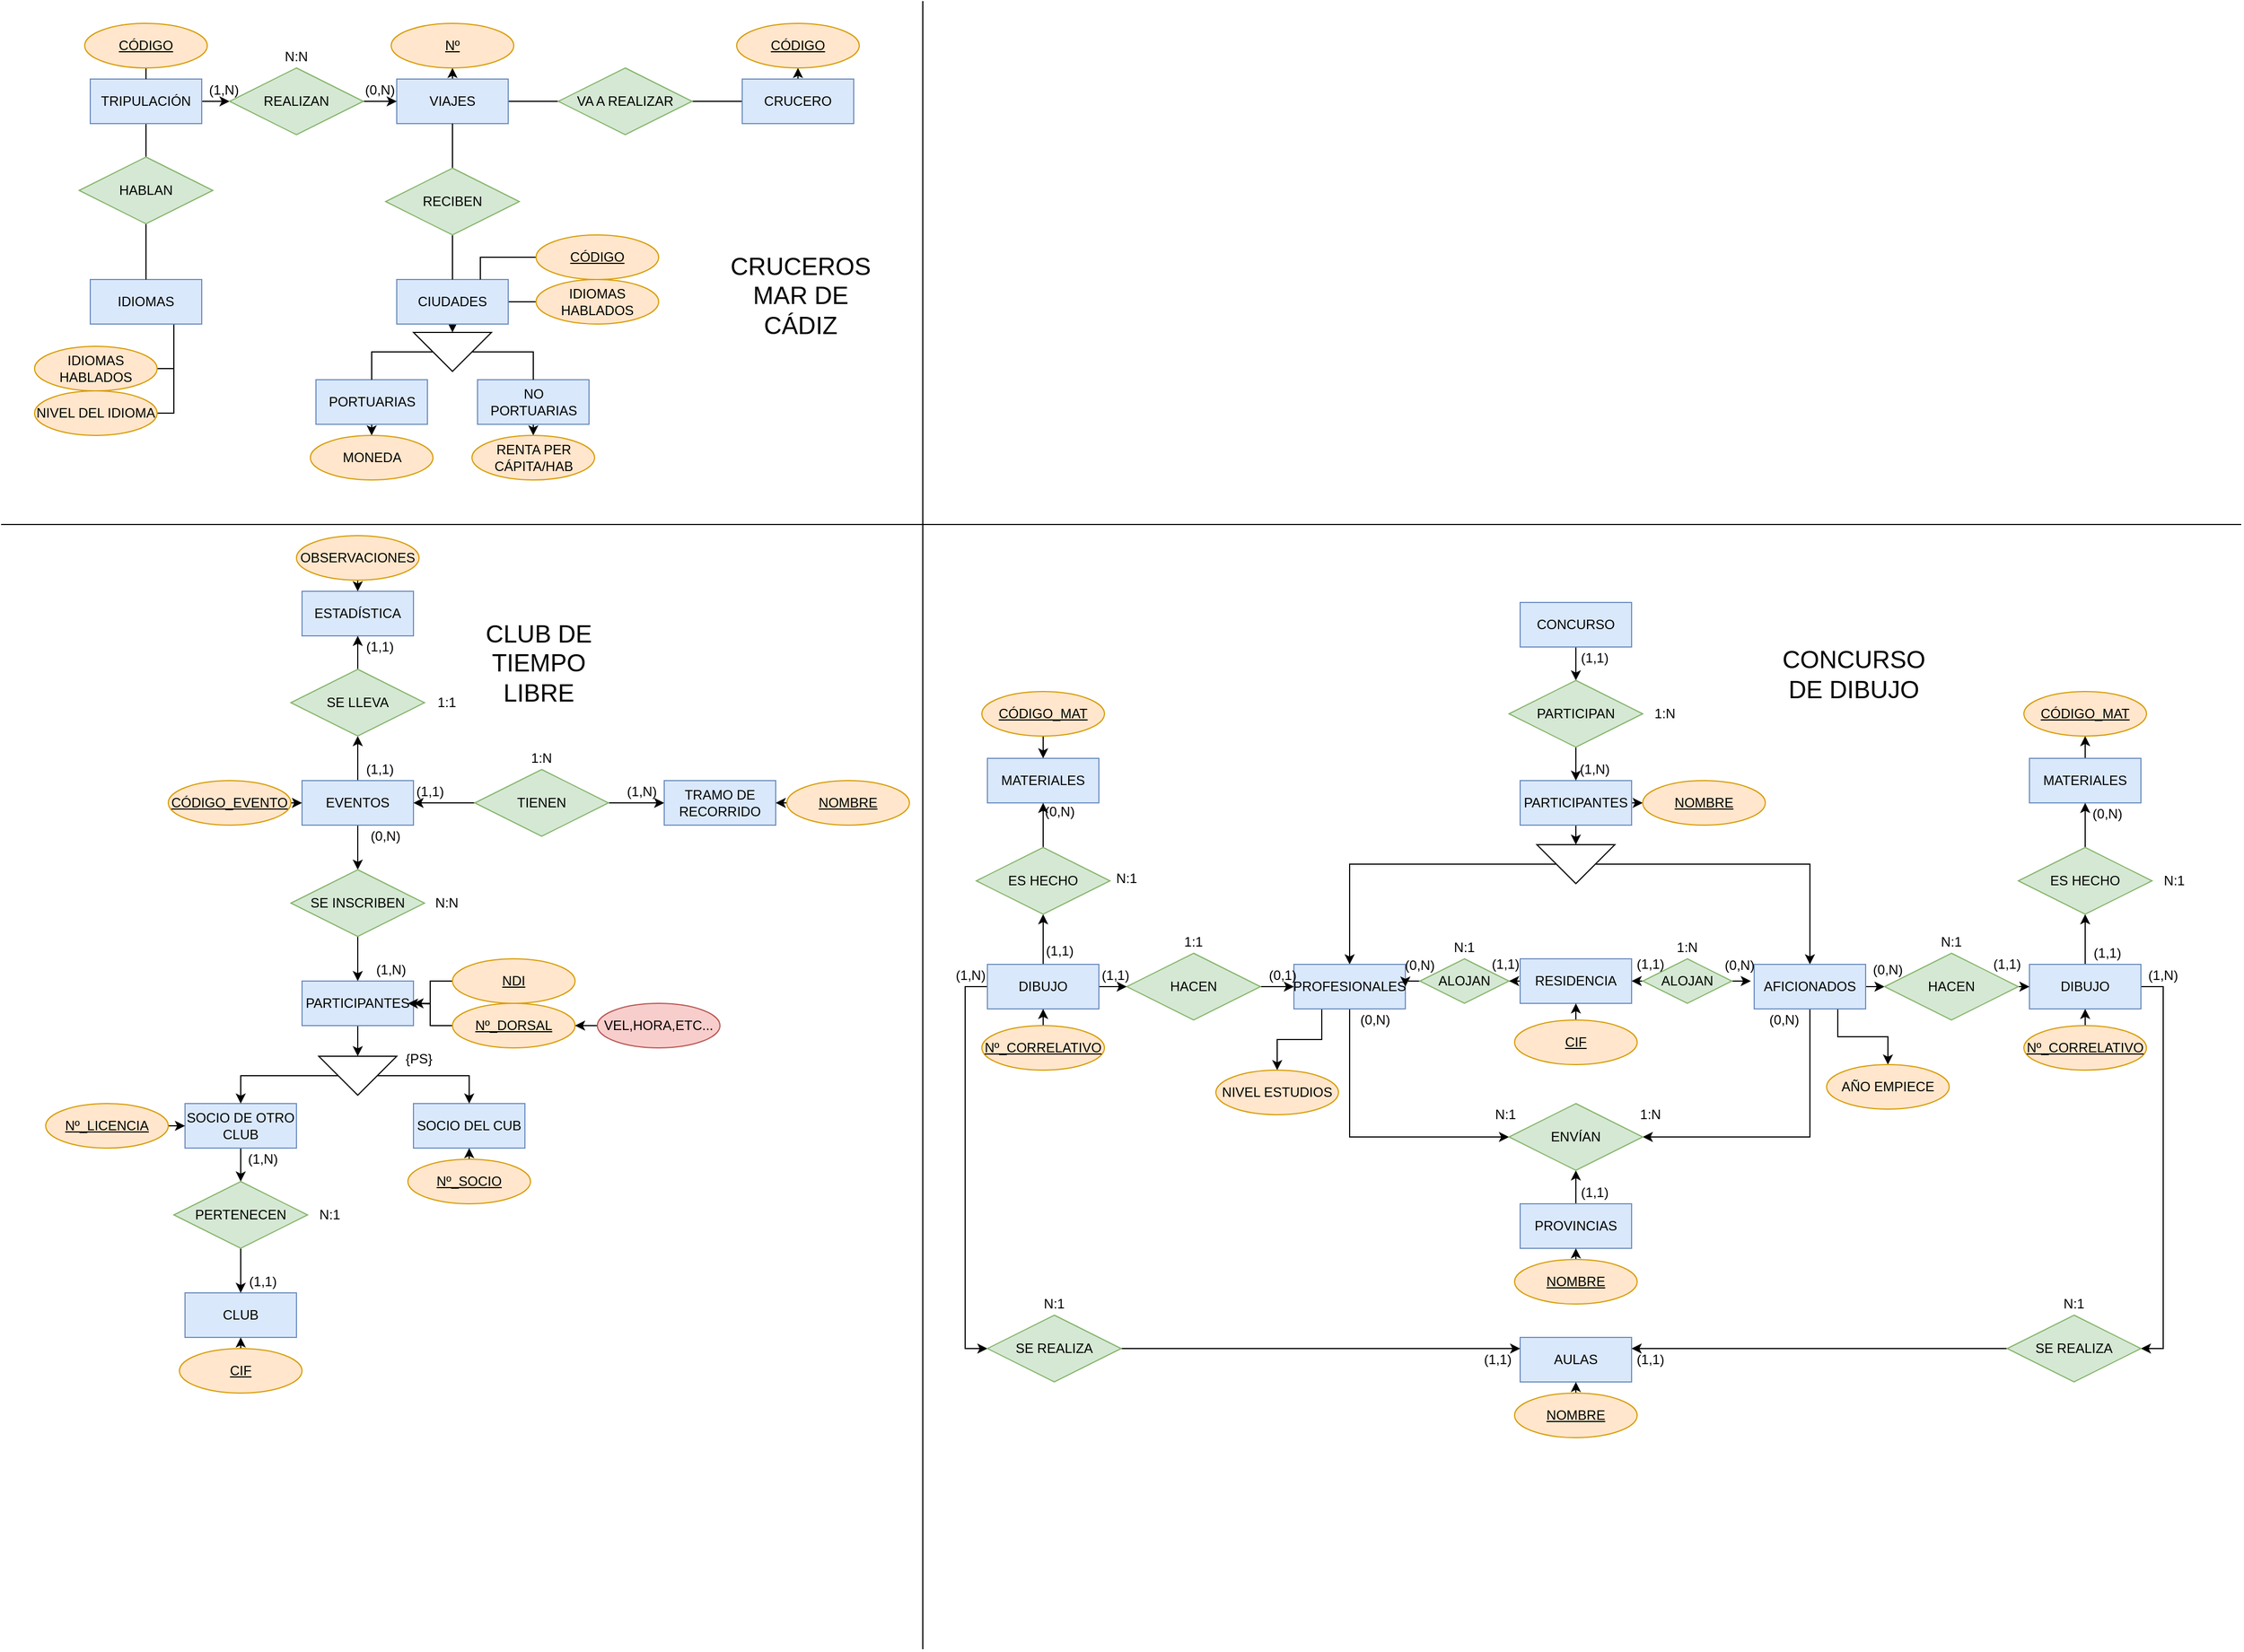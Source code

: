 <mxfile version="13.9.1" type="github">
  <diagram id="Byd3RXpcaXETvZDjdRjU" name="Page-1">
    <mxGraphModel dx="1422" dy="1866" grid="1" gridSize="10" guides="1" tooltips="1" connect="1" arrows="1" fold="1" page="1" pageScale="1" pageWidth="827" pageHeight="1169" math="0" shadow="0">
      <root>
        <mxCell id="0" />
        <mxCell id="1" parent="0" />
        <mxCell id="oIfqDLEb_LNbSnxxvMvY-17" style="edgeStyle=orthogonalEdgeStyle;rounded=0;orthogonalLoop=1;jettySize=auto;html=1;exitX=0.5;exitY=1;exitDx=0;exitDy=0;entryX=0.5;entryY=0;entryDx=0;entryDy=0;" parent="1" source="oIfqDLEb_LNbSnxxvMvY-1" target="oIfqDLEb_LNbSnxxvMvY-9" edge="1">
          <mxGeometry relative="1" as="geometry" />
        </mxCell>
        <mxCell id="oIfqDLEb_LNbSnxxvMvY-27" style="edgeStyle=orthogonalEdgeStyle;rounded=0;orthogonalLoop=1;jettySize=auto;html=1;exitX=0.5;exitY=0;exitDx=0;exitDy=0;entryX=0.5;entryY=1;entryDx=0;entryDy=0;" parent="1" source="oIfqDLEb_LNbSnxxvMvY-1" target="oIfqDLEb_LNbSnxxvMvY-26" edge="1">
          <mxGeometry relative="1" as="geometry" />
        </mxCell>
        <mxCell id="oIfqDLEb_LNbSnxxvMvY-1" value="EVENTOS" style="whiteSpace=wrap;html=1;align=center;fillColor=#dae8fc;strokeColor=#6c8ebf;" parent="1" vertex="1">
          <mxGeometry x="270" y="380" width="100" height="40" as="geometry" />
        </mxCell>
        <mxCell id="oIfqDLEb_LNbSnxxvMvY-22" style="edgeStyle=orthogonalEdgeStyle;rounded=0;orthogonalLoop=1;jettySize=auto;html=1;exitX=0;exitY=0.5;exitDx=0;exitDy=0;" parent="1" source="oIfqDLEb_LNbSnxxvMvY-2" target="oIfqDLEb_LNbSnxxvMvY-1" edge="1">
          <mxGeometry relative="1" as="geometry" />
        </mxCell>
        <mxCell id="oIfqDLEb_LNbSnxxvMvY-23" style="edgeStyle=orthogonalEdgeStyle;rounded=0;orthogonalLoop=1;jettySize=auto;html=1;exitX=1;exitY=0.5;exitDx=0;exitDy=0;" parent="1" source="oIfqDLEb_LNbSnxxvMvY-2" target="oIfqDLEb_LNbSnxxvMvY-6" edge="1">
          <mxGeometry relative="1" as="geometry" />
        </mxCell>
        <mxCell id="oIfqDLEb_LNbSnxxvMvY-2" value="TIENEN" style="shape=rhombus;perimeter=rhombusPerimeter;whiteSpace=wrap;html=1;align=center;fillColor=#d5e8d4;strokeColor=#82b366;" parent="1" vertex="1">
          <mxGeometry x="425" y="370" width="120" height="60" as="geometry" />
        </mxCell>
        <mxCell id="oIfqDLEb_LNbSnxxvMvY-3" value="(1,N)" style="text;html=1;strokeColor=none;fillColor=none;align=center;verticalAlign=middle;whiteSpace=wrap;rounded=0;" parent="1" vertex="1">
          <mxGeometry x="555" y="380" width="40" height="20" as="geometry" />
        </mxCell>
        <mxCell id="oIfqDLEb_LNbSnxxvMvY-4" value="N:N" style="text;html=1;strokeColor=none;fillColor=none;align=center;verticalAlign=middle;whiteSpace=wrap;rounded=0;" parent="1" vertex="1">
          <mxGeometry x="380" y="480" width="40" height="20" as="geometry" />
        </mxCell>
        <mxCell id="oIfqDLEb_LNbSnxxvMvY-25" style="edgeStyle=orthogonalEdgeStyle;rounded=0;orthogonalLoop=1;jettySize=auto;html=1;exitX=1;exitY=0.5;exitDx=0;exitDy=0;entryX=0;entryY=0.5;entryDx=0;entryDy=0;" parent="1" source="oIfqDLEb_LNbSnxxvMvY-5" target="oIfqDLEb_LNbSnxxvMvY-1" edge="1">
          <mxGeometry relative="1" as="geometry" />
        </mxCell>
        <mxCell id="oIfqDLEb_LNbSnxxvMvY-5" value="CÓDIGO_EVENTO" style="ellipse;whiteSpace=wrap;html=1;align=center;fillColor=#ffe6cc;strokeColor=#d79b00;fontStyle=4" parent="1" vertex="1">
          <mxGeometry x="150" y="380" width="110" height="40" as="geometry" />
        </mxCell>
        <mxCell id="oIfqDLEb_LNbSnxxvMvY-6" value="TRAMO DE&lt;br&gt;RECORRIDO" style="whiteSpace=wrap;html=1;align=center;fillColor=#dae8fc;strokeColor=#6c8ebf;" parent="1" vertex="1">
          <mxGeometry x="595" y="380" width="100" height="40" as="geometry" />
        </mxCell>
        <mxCell id="oIfqDLEb_LNbSnxxvMvY-7" value="(1,1)" style="text;html=1;strokeColor=none;fillColor=none;align=center;verticalAlign=middle;whiteSpace=wrap;rounded=0;" parent="1" vertex="1">
          <mxGeometry x="365" y="380" width="40" height="20" as="geometry" />
        </mxCell>
        <mxCell id="oIfqDLEb_LNbSnxxvMvY-19" style="edgeStyle=orthogonalEdgeStyle;rounded=0;orthogonalLoop=1;jettySize=auto;html=1;exitX=0.5;exitY=1;exitDx=0;exitDy=0;entryX=0;entryY=0.5;entryDx=0;entryDy=0;" parent="1" source="oIfqDLEb_LNbSnxxvMvY-8" target="oIfqDLEb_LNbSnxxvMvY-12" edge="1">
          <mxGeometry relative="1" as="geometry" />
        </mxCell>
        <mxCell id="oIfqDLEb_LNbSnxxvMvY-8" value="PARTICIPANTES" style="whiteSpace=wrap;html=1;align=center;fillColor=#dae8fc;strokeColor=#6c8ebf;" parent="1" vertex="1">
          <mxGeometry x="270" y="560" width="100" height="40" as="geometry" />
        </mxCell>
        <mxCell id="oIfqDLEb_LNbSnxxvMvY-18" style="edgeStyle=orthogonalEdgeStyle;rounded=0;orthogonalLoop=1;jettySize=auto;html=1;exitX=0.5;exitY=1;exitDx=0;exitDy=0;entryX=0.5;entryY=0;entryDx=0;entryDy=0;" parent="1" source="oIfqDLEb_LNbSnxxvMvY-9" target="oIfqDLEb_LNbSnxxvMvY-8" edge="1">
          <mxGeometry relative="1" as="geometry" />
        </mxCell>
        <mxCell id="oIfqDLEb_LNbSnxxvMvY-9" value="SE INSCRIBEN" style="shape=rhombus;perimeter=rhombusPerimeter;whiteSpace=wrap;html=1;align=center;fillColor=#d5e8d4;strokeColor=#82b366;" parent="1" vertex="1">
          <mxGeometry x="260" y="460" width="120" height="60" as="geometry" />
        </mxCell>
        <mxCell id="oIfqDLEb_LNbSnxxvMvY-10" value="SOCIO DEL CUB" style="whiteSpace=wrap;html=1;align=center;fillColor=#dae8fc;strokeColor=#6c8ebf;" parent="1" vertex="1">
          <mxGeometry x="370" y="670" width="100" height="40" as="geometry" />
        </mxCell>
        <mxCell id="oIfqDLEb_LNbSnxxvMvY-43" style="edgeStyle=orthogonalEdgeStyle;rounded=0;orthogonalLoop=1;jettySize=auto;html=1;exitX=0.5;exitY=1;exitDx=0;exitDy=0;entryX=0.5;entryY=0;entryDx=0;entryDy=0;" parent="1" source="oIfqDLEb_LNbSnxxvMvY-11" target="oIfqDLEb_LNbSnxxvMvY-42" edge="1">
          <mxGeometry relative="1" as="geometry" />
        </mxCell>
        <mxCell id="oIfqDLEb_LNbSnxxvMvY-11" value="SOCIO DE OTRO CLUB" style="whiteSpace=wrap;html=1;align=center;fillColor=#dae8fc;strokeColor=#6c8ebf;" parent="1" vertex="1">
          <mxGeometry x="165" y="670" width="100" height="40" as="geometry" />
        </mxCell>
        <mxCell id="oIfqDLEb_LNbSnxxvMvY-20" style="edgeStyle=orthogonalEdgeStyle;rounded=0;orthogonalLoop=1;jettySize=auto;html=1;exitX=0.5;exitY=0;exitDx=0;exitDy=0;entryX=0.5;entryY=0;entryDx=0;entryDy=0;" parent="1" source="oIfqDLEb_LNbSnxxvMvY-12" target="oIfqDLEb_LNbSnxxvMvY-10" edge="1">
          <mxGeometry relative="1" as="geometry" />
        </mxCell>
        <mxCell id="oIfqDLEb_LNbSnxxvMvY-21" style="edgeStyle=orthogonalEdgeStyle;rounded=0;orthogonalLoop=1;jettySize=auto;html=1;exitX=0.5;exitY=1;exitDx=0;exitDy=0;entryX=0.5;entryY=0;entryDx=0;entryDy=0;" parent="1" source="oIfqDLEb_LNbSnxxvMvY-12" target="oIfqDLEb_LNbSnxxvMvY-11" edge="1">
          <mxGeometry relative="1" as="geometry" />
        </mxCell>
        <mxCell id="oIfqDLEb_LNbSnxxvMvY-12" value="" style="triangle;whiteSpace=wrap;html=1;rotation=90;" parent="1" vertex="1">
          <mxGeometry x="302.5" y="610" width="35" height="70" as="geometry" />
        </mxCell>
        <mxCell id="oIfqDLEb_LNbSnxxvMvY-13" value="ESTADÍSTICA" style="whiteSpace=wrap;html=1;align=center;fillColor=#dae8fc;strokeColor=#6c8ebf;" parent="1" vertex="1">
          <mxGeometry x="270" y="210" width="100" height="40" as="geometry" />
        </mxCell>
        <mxCell id="oIfqDLEb_LNbSnxxvMvY-14" value="(0,N)" style="text;html=1;strokeColor=none;fillColor=none;align=center;verticalAlign=middle;whiteSpace=wrap;rounded=0;" parent="1" vertex="1">
          <mxGeometry x="325" y="420" width="40" height="20" as="geometry" />
        </mxCell>
        <mxCell id="oIfqDLEb_LNbSnxxvMvY-15" value="(1,N)" style="text;html=1;strokeColor=none;fillColor=none;align=center;verticalAlign=middle;whiteSpace=wrap;rounded=0;" parent="1" vertex="1">
          <mxGeometry x="330" y="540" width="40" height="20" as="geometry" />
        </mxCell>
        <mxCell id="oIfqDLEb_LNbSnxxvMvY-16" value="1:N" style="text;html=1;strokeColor=none;fillColor=none;align=center;verticalAlign=middle;whiteSpace=wrap;rounded=0;" parent="1" vertex="1">
          <mxGeometry x="465" y="350" width="40" height="20" as="geometry" />
        </mxCell>
        <mxCell id="oIfqDLEb_LNbSnxxvMvY-28" style="edgeStyle=orthogonalEdgeStyle;rounded=0;orthogonalLoop=1;jettySize=auto;html=1;exitX=0.5;exitY=0;exitDx=0;exitDy=0;entryX=0.5;entryY=1;entryDx=0;entryDy=0;" parent="1" source="oIfqDLEb_LNbSnxxvMvY-26" target="oIfqDLEb_LNbSnxxvMvY-13" edge="1">
          <mxGeometry relative="1" as="geometry" />
        </mxCell>
        <mxCell id="oIfqDLEb_LNbSnxxvMvY-26" value="SE LLEVA" style="shape=rhombus;perimeter=rhombusPerimeter;whiteSpace=wrap;html=1;align=center;fillColor=#d5e8d4;strokeColor=#82b366;" parent="1" vertex="1">
          <mxGeometry x="260" y="280" width="120" height="60" as="geometry" />
        </mxCell>
        <mxCell id="oIfqDLEb_LNbSnxxvMvY-48" style="edgeStyle=orthogonalEdgeStyle;rounded=0;orthogonalLoop=1;jettySize=auto;html=1;exitX=0.5;exitY=1;exitDx=0;exitDy=0;entryX=0.5;entryY=0;entryDx=0;entryDy=0;" parent="1" source="oIfqDLEb_LNbSnxxvMvY-29" target="oIfqDLEb_LNbSnxxvMvY-13" edge="1">
          <mxGeometry relative="1" as="geometry" />
        </mxCell>
        <mxCell id="oIfqDLEb_LNbSnxxvMvY-29" value="OBSERVACIONES" style="ellipse;whiteSpace=wrap;html=1;align=center;fillColor=#ffe6cc;strokeColor=#d79b00;fontStyle=0" parent="1" vertex="1">
          <mxGeometry x="265" y="160" width="110" height="40" as="geometry" />
        </mxCell>
        <mxCell id="oIfqDLEb_LNbSnxxvMvY-34" style="edgeStyle=orthogonalEdgeStyle;rounded=0;orthogonalLoop=1;jettySize=auto;html=1;exitX=0;exitY=0.5;exitDx=0;exitDy=0;entryX=1;entryY=0.5;entryDx=0;entryDy=0;" parent="1" source="oIfqDLEb_LNbSnxxvMvY-30" target="oIfqDLEb_LNbSnxxvMvY-6" edge="1">
          <mxGeometry relative="1" as="geometry" />
        </mxCell>
        <mxCell id="oIfqDLEb_LNbSnxxvMvY-30" value="NOMBRE" style="ellipse;whiteSpace=wrap;html=1;align=center;fillColor=#ffe6cc;strokeColor=#d79b00;fontStyle=4" parent="1" vertex="1">
          <mxGeometry x="705" y="380" width="110" height="40" as="geometry" />
        </mxCell>
        <mxCell id="oIfqDLEb_LNbSnxxvMvY-36" style="edgeStyle=orthogonalEdgeStyle;rounded=0;orthogonalLoop=1;jettySize=auto;html=1;exitX=0;exitY=0.5;exitDx=0;exitDy=0;entryX=1;entryY=0.5;entryDx=0;entryDy=0;" parent="1" source="oIfqDLEb_LNbSnxxvMvY-31" target="oIfqDLEb_LNbSnxxvMvY-8" edge="1">
          <mxGeometry relative="1" as="geometry" />
        </mxCell>
        <mxCell id="oIfqDLEb_LNbSnxxvMvY-31" value="NDI" style="ellipse;whiteSpace=wrap;html=1;align=center;fillColor=#ffe6cc;strokeColor=#d79b00;fontStyle=4" parent="1" vertex="1">
          <mxGeometry x="405" y="540" width="110" height="40" as="geometry" />
        </mxCell>
        <mxCell id="oIfqDLEb_LNbSnxxvMvY-40" style="edgeStyle=orthogonalEdgeStyle;rounded=0;orthogonalLoop=1;jettySize=auto;html=1;exitX=1;exitY=0.5;exitDx=0;exitDy=0;entryX=0;entryY=0.5;entryDx=0;entryDy=0;" parent="1" source="oIfqDLEb_LNbSnxxvMvY-32" target="oIfqDLEb_LNbSnxxvMvY-11" edge="1">
          <mxGeometry relative="1" as="geometry" />
        </mxCell>
        <mxCell id="oIfqDLEb_LNbSnxxvMvY-32" value="Nº_LICENCIA" style="ellipse;whiteSpace=wrap;html=1;align=center;fillColor=#ffe6cc;strokeColor=#d79b00;fontStyle=4" parent="1" vertex="1">
          <mxGeometry x="40" y="670" width="110" height="40" as="geometry" />
        </mxCell>
        <mxCell id="oIfqDLEb_LNbSnxxvMvY-49" style="edgeStyle=orthogonalEdgeStyle;rounded=0;orthogonalLoop=1;jettySize=auto;html=1;exitX=0.5;exitY=0;exitDx=0;exitDy=0;entryX=0.5;entryY=1;entryDx=0;entryDy=0;" parent="1" source="oIfqDLEb_LNbSnxxvMvY-33" target="oIfqDLEb_LNbSnxxvMvY-10" edge="1">
          <mxGeometry relative="1" as="geometry" />
        </mxCell>
        <mxCell id="oIfqDLEb_LNbSnxxvMvY-33" value="Nº_SOCIO" style="ellipse;whiteSpace=wrap;html=1;align=center;fillColor=#ffe6cc;strokeColor=#d79b00;fontStyle=4" parent="1" vertex="1">
          <mxGeometry x="365" y="720" width="110" height="40" as="geometry" />
        </mxCell>
        <mxCell id="oIfqDLEb_LNbSnxxvMvY-37" style="edgeStyle=orthogonalEdgeStyle;rounded=0;orthogonalLoop=1;jettySize=auto;html=1;exitX=0;exitY=0.5;exitDx=0;exitDy=0;" parent="1" source="oIfqDLEb_LNbSnxxvMvY-35" edge="1">
          <mxGeometry relative="1" as="geometry">
            <mxPoint x="365" y="580" as="targetPoint" />
          </mxGeometry>
        </mxCell>
        <mxCell id="oIfqDLEb_LNbSnxxvMvY-35" value="Nº_DORSAL" style="ellipse;whiteSpace=wrap;html=1;align=center;fillColor=#ffe6cc;strokeColor=#d79b00;fontStyle=4" parent="1" vertex="1">
          <mxGeometry x="405" y="580" width="110" height="40" as="geometry" />
        </mxCell>
        <mxCell id="oIfqDLEb_LNbSnxxvMvY-39" style="edgeStyle=orthogonalEdgeStyle;rounded=0;orthogonalLoop=1;jettySize=auto;html=1;exitX=0;exitY=0.5;exitDx=0;exitDy=0;entryX=1;entryY=0.5;entryDx=0;entryDy=0;" parent="1" source="oIfqDLEb_LNbSnxxvMvY-38" target="oIfqDLEb_LNbSnxxvMvY-35" edge="1">
          <mxGeometry relative="1" as="geometry" />
        </mxCell>
        <mxCell id="oIfqDLEb_LNbSnxxvMvY-38" value="VEL,HORA,ETC..." style="ellipse;whiteSpace=wrap;html=1;align=center;fillColor=#f8cecc;strokeColor=#b85450;fontStyle=0" parent="1" vertex="1">
          <mxGeometry x="535" y="580" width="110" height="40" as="geometry" />
        </mxCell>
        <mxCell id="oIfqDLEb_LNbSnxxvMvY-41" value="CLUB" style="whiteSpace=wrap;html=1;align=center;fillColor=#dae8fc;strokeColor=#6c8ebf;" parent="1" vertex="1">
          <mxGeometry x="165" y="840" width="100" height="40" as="geometry" />
        </mxCell>
        <mxCell id="oIfqDLEb_LNbSnxxvMvY-44" style="edgeStyle=orthogonalEdgeStyle;rounded=0;orthogonalLoop=1;jettySize=auto;html=1;exitX=0.5;exitY=1;exitDx=0;exitDy=0;entryX=0.5;entryY=0;entryDx=0;entryDy=0;" parent="1" source="oIfqDLEb_LNbSnxxvMvY-42" target="oIfqDLEb_LNbSnxxvMvY-41" edge="1">
          <mxGeometry relative="1" as="geometry" />
        </mxCell>
        <mxCell id="oIfqDLEb_LNbSnxxvMvY-42" value="PERTENECEN" style="shape=rhombus;perimeter=rhombusPerimeter;whiteSpace=wrap;html=1;align=center;fillColor=#d5e8d4;strokeColor=#82b366;" parent="1" vertex="1">
          <mxGeometry x="155" y="740" width="120" height="60" as="geometry" />
        </mxCell>
        <mxCell id="oIfqDLEb_LNbSnxxvMvY-45" value="(1,N)" style="text;html=1;strokeColor=none;fillColor=none;align=center;verticalAlign=middle;whiteSpace=wrap;rounded=0;" parent="1" vertex="1">
          <mxGeometry x="215" y="710" width="40" height="20" as="geometry" />
        </mxCell>
        <mxCell id="oIfqDLEb_LNbSnxxvMvY-46" value="(1,1)" style="text;html=1;strokeColor=none;fillColor=none;align=center;verticalAlign=middle;whiteSpace=wrap;rounded=0;" parent="1" vertex="1">
          <mxGeometry x="215" y="820" width="40" height="20" as="geometry" />
        </mxCell>
        <mxCell id="oIfqDLEb_LNbSnxxvMvY-47" value="N:1" style="text;html=1;strokeColor=none;fillColor=none;align=center;verticalAlign=middle;whiteSpace=wrap;rounded=0;" parent="1" vertex="1">
          <mxGeometry x="275" y="760" width="40" height="20" as="geometry" />
        </mxCell>
        <mxCell id="oIfqDLEb_LNbSnxxvMvY-51" style="edgeStyle=orthogonalEdgeStyle;rounded=0;orthogonalLoop=1;jettySize=auto;html=1;exitX=0.5;exitY=0;exitDx=0;exitDy=0;entryX=0.5;entryY=1;entryDx=0;entryDy=0;" parent="1" source="oIfqDLEb_LNbSnxxvMvY-50" target="oIfqDLEb_LNbSnxxvMvY-41" edge="1">
          <mxGeometry relative="1" as="geometry" />
        </mxCell>
        <mxCell id="oIfqDLEb_LNbSnxxvMvY-50" value="CIF" style="ellipse;whiteSpace=wrap;html=1;align=center;fillColor=#ffe6cc;strokeColor=#d79b00;fontStyle=4" parent="1" vertex="1">
          <mxGeometry x="160" y="890" width="110" height="40" as="geometry" />
        </mxCell>
        <mxCell id="oIfqDLEb_LNbSnxxvMvY-52" value="CLUB DE TIEMPO LIBRE" style="text;html=1;strokeColor=none;fillColor=none;align=center;verticalAlign=middle;whiteSpace=wrap;rounded=0;fontSize=22;" parent="1" vertex="1">
          <mxGeometry x="410" y="230" width="145" height="90" as="geometry" />
        </mxCell>
        <mxCell id="oIfqDLEb_LNbSnxxvMvY-56" style="edgeStyle=orthogonalEdgeStyle;rounded=0;orthogonalLoop=1;jettySize=auto;html=1;exitX=0.5;exitY=1;exitDx=0;exitDy=0;entryX=0;entryY=0.5;entryDx=0;entryDy=0;fontSize=22;" parent="1" source="oIfqDLEb_LNbSnxxvMvY-53" target="oIfqDLEb_LNbSnxxvMvY-55" edge="1">
          <mxGeometry relative="1" as="geometry" />
        </mxCell>
        <mxCell id="oIfqDLEb_LNbSnxxvMvY-160" style="edgeStyle=orthogonalEdgeStyle;rounded=0;orthogonalLoop=1;jettySize=auto;html=1;exitX=1;exitY=0.5;exitDx=0;exitDy=0;entryX=0;entryY=0.5;entryDx=0;entryDy=0;fontSize=22;" parent="1" source="oIfqDLEb_LNbSnxxvMvY-53" target="oIfqDLEb_LNbSnxxvMvY-159" edge="1">
          <mxGeometry relative="1" as="geometry" />
        </mxCell>
        <mxCell id="oIfqDLEb_LNbSnxxvMvY-53" value="PARTICIPANTES" style="whiteSpace=wrap;html=1;align=center;fillColor=#dae8fc;strokeColor=#6c8ebf;" parent="1" vertex="1">
          <mxGeometry x="1363" y="380" width="100" height="40" as="geometry" />
        </mxCell>
        <mxCell id="oIfqDLEb_LNbSnxxvMvY-62" style="edgeStyle=orthogonalEdgeStyle;rounded=0;orthogonalLoop=1;jettySize=auto;html=1;exitX=0.5;exitY=0;exitDx=0;exitDy=0;entryX=0.5;entryY=1;entryDx=0;entryDy=0;fontSize=22;" parent="1" source="oIfqDLEb_LNbSnxxvMvY-54" target="oIfqDLEb_LNbSnxxvMvY-59" edge="1">
          <mxGeometry relative="1" as="geometry" />
        </mxCell>
        <mxCell id="oIfqDLEb_LNbSnxxvMvY-54" value="PROVINCIAS" style="whiteSpace=wrap;html=1;align=center;fillColor=#dae8fc;strokeColor=#6c8ebf;" parent="1" vertex="1">
          <mxGeometry x="1363" y="760" width="100" height="40" as="geometry" />
        </mxCell>
        <mxCell id="oIfqDLEb_LNbSnxxvMvY-64" style="edgeStyle=orthogonalEdgeStyle;rounded=0;orthogonalLoop=1;jettySize=auto;html=1;exitX=0.5;exitY=0;exitDx=0;exitDy=0;entryX=0.5;entryY=0;entryDx=0;entryDy=0;fontSize=22;" parent="1" source="oIfqDLEb_LNbSnxxvMvY-55" target="oIfqDLEb_LNbSnxxvMvY-58" edge="1">
          <mxGeometry relative="1" as="geometry">
            <Array as="points">
              <mxPoint x="1623" y="455" />
            </Array>
          </mxGeometry>
        </mxCell>
        <mxCell id="oIfqDLEb_LNbSnxxvMvY-65" style="edgeStyle=orthogonalEdgeStyle;rounded=0;orthogonalLoop=1;jettySize=auto;html=1;exitX=0.5;exitY=1;exitDx=0;exitDy=0;entryX=0.5;entryY=0;entryDx=0;entryDy=0;fontSize=22;" parent="1" source="oIfqDLEb_LNbSnxxvMvY-55" target="oIfqDLEb_LNbSnxxvMvY-57" edge="1">
          <mxGeometry relative="1" as="geometry">
            <mxPoint x="1220" y="480.0" as="targetPoint" />
            <Array as="points">
              <mxPoint x="1210" y="455" />
            </Array>
          </mxGeometry>
        </mxCell>
        <mxCell id="oIfqDLEb_LNbSnxxvMvY-55" value="" style="triangle;whiteSpace=wrap;html=1;rotation=90;" parent="1" vertex="1">
          <mxGeometry x="1395.5" y="420" width="35" height="70" as="geometry" />
        </mxCell>
        <mxCell id="oIfqDLEb_LNbSnxxvMvY-60" style="edgeStyle=orthogonalEdgeStyle;rounded=0;orthogonalLoop=1;jettySize=auto;html=1;exitX=0.5;exitY=1;exitDx=0;exitDy=0;entryX=0;entryY=0.5;entryDx=0;entryDy=0;fontSize=22;" parent="1" source="oIfqDLEb_LNbSnxxvMvY-57" target="oIfqDLEb_LNbSnxxvMvY-59" edge="1">
          <mxGeometry relative="1" as="geometry">
            <mxPoint x="1220" y="520.0" as="sourcePoint" />
            <Array as="points">
              <mxPoint x="1210" y="700" />
            </Array>
          </mxGeometry>
        </mxCell>
        <mxCell id="oIfqDLEb_LNbSnxxvMvY-61" style="edgeStyle=orthogonalEdgeStyle;rounded=0;orthogonalLoop=1;jettySize=auto;html=1;exitX=0.5;exitY=1;exitDx=0;exitDy=0;entryX=1;entryY=0.5;entryDx=0;entryDy=0;fontSize=22;" parent="1" source="oIfqDLEb_LNbSnxxvMvY-58" target="oIfqDLEb_LNbSnxxvMvY-59" edge="1">
          <mxGeometry relative="1" as="geometry" />
        </mxCell>
        <mxCell id="oIfqDLEb_LNbSnxxvMvY-85" style="edgeStyle=orthogonalEdgeStyle;rounded=0;orthogonalLoop=1;jettySize=auto;html=1;exitX=1;exitY=0.5;exitDx=0;exitDy=0;entryX=0;entryY=0.5;entryDx=0;entryDy=0;fontSize=22;" parent="1" source="oIfqDLEb_LNbSnxxvMvY-58" target="oIfqDLEb_LNbSnxxvMvY-78" edge="1">
          <mxGeometry relative="1" as="geometry" />
        </mxCell>
        <mxCell id="oIfqDLEb_LNbSnxxvMvY-166" style="edgeStyle=orthogonalEdgeStyle;rounded=0;orthogonalLoop=1;jettySize=auto;html=1;exitX=0.75;exitY=1;exitDx=0;exitDy=0;entryX=0.5;entryY=0;entryDx=0;entryDy=0;fontSize=22;" parent="1" source="oIfqDLEb_LNbSnxxvMvY-58" target="oIfqDLEb_LNbSnxxvMvY-164" edge="1">
          <mxGeometry relative="1" as="geometry" />
        </mxCell>
        <mxCell id="oIfqDLEb_LNbSnxxvMvY-58" value="AFICIONADOS" style="whiteSpace=wrap;html=1;align=center;fillColor=#dae8fc;strokeColor=#6c8ebf;" parent="1" vertex="1">
          <mxGeometry x="1573" y="545" width="100" height="40" as="geometry" />
        </mxCell>
        <mxCell id="oIfqDLEb_LNbSnxxvMvY-59" value="ENVÍAN" style="shape=rhombus;perimeter=rhombusPerimeter;whiteSpace=wrap;html=1;align=center;fillColor=#d5e8d4;strokeColor=#82b366;" parent="1" vertex="1">
          <mxGeometry x="1353" y="670" width="120" height="60" as="geometry" />
        </mxCell>
        <mxCell id="oIfqDLEb_LNbSnxxvMvY-66" value="" style="endArrow=none;html=1;fontSize=22;" parent="1" edge="1">
          <mxGeometry width="50" height="50" relative="1" as="geometry">
            <mxPoint x="827" y="1160" as="sourcePoint" />
            <mxPoint x="827" y="-320" as="targetPoint" />
          </mxGeometry>
        </mxCell>
        <mxCell id="oIfqDLEb_LNbSnxxvMvY-102" style="edgeStyle=orthogonalEdgeStyle;rounded=0;orthogonalLoop=1;jettySize=auto;html=1;exitX=0.5;exitY=0;exitDx=0;exitDy=0;entryX=0.5;entryY=1;entryDx=0;entryDy=0;fontSize=22;" parent="1" source="oIfqDLEb_LNbSnxxvMvY-67" target="oIfqDLEb_LNbSnxxvMvY-99" edge="1">
          <mxGeometry relative="1" as="geometry" />
        </mxCell>
        <mxCell id="oIfqDLEb_LNbSnxxvMvY-114" style="edgeStyle=orthogonalEdgeStyle;rounded=0;orthogonalLoop=1;jettySize=auto;html=1;exitX=1;exitY=0.5;exitDx=0;exitDy=0;entryX=1;entryY=0.5;entryDx=0;entryDy=0;fontSize=22;" parent="1" source="oIfqDLEb_LNbSnxxvMvY-67" target="oIfqDLEb_LNbSnxxvMvY-113" edge="1">
          <mxGeometry relative="1" as="geometry" />
        </mxCell>
        <mxCell id="oIfqDLEb_LNbSnxxvMvY-67" value="DIBUJO" style="whiteSpace=wrap;html=1;align=center;fillColor=#dae8fc;strokeColor=#6c8ebf;" parent="1" vertex="1">
          <mxGeometry x="1820" y="545" width="100" height="40" as="geometry" />
        </mxCell>
        <mxCell id="oIfqDLEb_LNbSnxxvMvY-165" style="edgeStyle=orthogonalEdgeStyle;rounded=0;orthogonalLoop=1;jettySize=auto;html=1;exitX=0.25;exitY=1;exitDx=0;exitDy=0;entryX=0.5;entryY=0;entryDx=0;entryDy=0;fontSize=22;" parent="1" source="oIfqDLEb_LNbSnxxvMvY-57" target="oIfqDLEb_LNbSnxxvMvY-163" edge="1">
          <mxGeometry relative="1" as="geometry" />
        </mxCell>
        <mxCell id="oIfqDLEb_LNbSnxxvMvY-57" value="PROFESIONALES" style="whiteSpace=wrap;html=1;align=center;fillColor=#dae8fc;strokeColor=#6c8ebf;" parent="1" vertex="1">
          <mxGeometry x="1160" y="545" width="100" height="40" as="geometry" />
        </mxCell>
        <mxCell id="oIfqDLEb_LNbSnxxvMvY-77" style="edgeStyle=orthogonalEdgeStyle;rounded=0;orthogonalLoop=1;jettySize=auto;html=1;exitX=0.5;exitY=0;exitDx=0;exitDy=0;entryX=0.5;entryY=1;entryDx=0;entryDy=0;fontSize=22;" parent="1" source="oIfqDLEb_LNbSnxxvMvY-76" target="oIfqDLEb_LNbSnxxvMvY-67" edge="1">
          <mxGeometry relative="1" as="geometry" />
        </mxCell>
        <mxCell id="oIfqDLEb_LNbSnxxvMvY-76" value="Nº_CORRELATIVO" style="ellipse;whiteSpace=wrap;html=1;align=center;fillColor=#ffe6cc;strokeColor=#d79b00;fontStyle=4" parent="1" vertex="1">
          <mxGeometry x="1815" y="600" width="110" height="40" as="geometry" />
        </mxCell>
        <mxCell id="oIfqDLEb_LNbSnxxvMvY-86" style="edgeStyle=orthogonalEdgeStyle;rounded=0;orthogonalLoop=1;jettySize=auto;html=1;exitX=1;exitY=0.5;exitDx=0;exitDy=0;entryX=0;entryY=0.5;entryDx=0;entryDy=0;fontSize=22;" parent="1" source="oIfqDLEb_LNbSnxxvMvY-78" target="oIfqDLEb_LNbSnxxvMvY-67" edge="1">
          <mxGeometry relative="1" as="geometry" />
        </mxCell>
        <mxCell id="oIfqDLEb_LNbSnxxvMvY-78" value="HACEN" style="shape=rhombus;perimeter=rhombusPerimeter;whiteSpace=wrap;html=1;align=center;fillColor=#d5e8d4;strokeColor=#82b366;" parent="1" vertex="1">
          <mxGeometry x="1690" y="535" width="120" height="60" as="geometry" />
        </mxCell>
        <mxCell id="oIfqDLEb_LNbSnxxvMvY-84" style="edgeStyle=orthogonalEdgeStyle;rounded=0;orthogonalLoop=1;jettySize=auto;html=1;exitX=1;exitY=0.5;exitDx=0;exitDy=0;entryX=0;entryY=0.5;entryDx=0;entryDy=0;fontSize=22;" parent="1" source="oIfqDLEb_LNbSnxxvMvY-79" target="oIfqDLEb_LNbSnxxvMvY-57" edge="1">
          <mxGeometry relative="1" as="geometry" />
        </mxCell>
        <mxCell id="oIfqDLEb_LNbSnxxvMvY-79" value="HACEN" style="shape=rhombus;perimeter=rhombusPerimeter;whiteSpace=wrap;html=1;align=center;fillColor=#d5e8d4;strokeColor=#82b366;" parent="1" vertex="1">
          <mxGeometry x="1010" y="535" width="120" height="60" as="geometry" />
        </mxCell>
        <mxCell id="oIfqDLEb_LNbSnxxvMvY-83" style="edgeStyle=orthogonalEdgeStyle;rounded=0;orthogonalLoop=1;jettySize=auto;html=1;exitX=1;exitY=0.5;exitDx=0;exitDy=0;entryX=0;entryY=0.5;entryDx=0;entryDy=0;fontSize=22;" parent="1" source="oIfqDLEb_LNbSnxxvMvY-80" target="oIfqDLEb_LNbSnxxvMvY-79" edge="1">
          <mxGeometry relative="1" as="geometry" />
        </mxCell>
        <mxCell id="oIfqDLEb_LNbSnxxvMvY-100" style="edgeStyle=orthogonalEdgeStyle;rounded=0;orthogonalLoop=1;jettySize=auto;html=1;exitX=0.5;exitY=0;exitDx=0;exitDy=0;entryX=0.5;entryY=1;entryDx=0;entryDy=0;fontSize=22;" parent="1" source="oIfqDLEb_LNbSnxxvMvY-80" target="oIfqDLEb_LNbSnxxvMvY-97" edge="1">
          <mxGeometry relative="1" as="geometry" />
        </mxCell>
        <mxCell id="oIfqDLEb_LNbSnxxvMvY-115" style="edgeStyle=orthogonalEdgeStyle;rounded=0;orthogonalLoop=1;jettySize=auto;html=1;exitX=0;exitY=0.5;exitDx=0;exitDy=0;entryX=0;entryY=0.5;entryDx=0;entryDy=0;fontSize=22;" parent="1" source="oIfqDLEb_LNbSnxxvMvY-80" target="oIfqDLEb_LNbSnxxvMvY-112" edge="1">
          <mxGeometry relative="1" as="geometry" />
        </mxCell>
        <mxCell id="oIfqDLEb_LNbSnxxvMvY-80" value="DIBUJO" style="whiteSpace=wrap;html=1;align=center;fillColor=#dae8fc;strokeColor=#6c8ebf;" parent="1" vertex="1">
          <mxGeometry x="885" y="545" width="100" height="40" as="geometry" />
        </mxCell>
        <mxCell id="oIfqDLEb_LNbSnxxvMvY-81" style="edgeStyle=orthogonalEdgeStyle;rounded=0;orthogonalLoop=1;jettySize=auto;html=1;exitX=0.5;exitY=0;exitDx=0;exitDy=0;entryX=0.5;entryY=1;entryDx=0;entryDy=0;fontSize=22;" parent="1" source="oIfqDLEb_LNbSnxxvMvY-82" target="oIfqDLEb_LNbSnxxvMvY-80" edge="1">
          <mxGeometry relative="1" as="geometry" />
        </mxCell>
        <mxCell id="oIfqDLEb_LNbSnxxvMvY-82" value="Nº_CORRELATIVO" style="ellipse;whiteSpace=wrap;html=1;align=center;fillColor=#ffe6cc;strokeColor=#d79b00;fontStyle=4" parent="1" vertex="1">
          <mxGeometry x="880" y="600" width="110" height="40" as="geometry" />
        </mxCell>
        <mxCell id="oIfqDLEb_LNbSnxxvMvY-87" value="(1,1)" style="text;html=1;strokeColor=none;fillColor=none;align=center;verticalAlign=middle;whiteSpace=wrap;rounded=0;" parent="1" vertex="1">
          <mxGeometry x="1410" y="740" width="40" height="20" as="geometry" />
        </mxCell>
        <mxCell id="oIfqDLEb_LNbSnxxvMvY-88" value="N:1" style="text;html=1;strokeColor=none;fillColor=none;align=center;verticalAlign=middle;whiteSpace=wrap;rounded=0;" parent="1" vertex="1">
          <mxGeometry x="1330" y="670" width="40" height="20" as="geometry" />
        </mxCell>
        <mxCell id="oIfqDLEb_LNbSnxxvMvY-89" value="(0,N)" style="text;html=1;strokeColor=none;fillColor=none;align=center;verticalAlign=middle;whiteSpace=wrap;rounded=0;" parent="1" vertex="1">
          <mxGeometry x="1673" y="540" width="40" height="20" as="geometry" />
        </mxCell>
        <mxCell id="oIfqDLEb_LNbSnxxvMvY-90" value="(1,1)" style="text;html=1;strokeColor=none;fillColor=none;align=center;verticalAlign=middle;whiteSpace=wrap;rounded=0;" parent="1" vertex="1">
          <mxGeometry x="1780" y="535" width="40" height="20" as="geometry" />
        </mxCell>
        <mxCell id="oIfqDLEb_LNbSnxxvMvY-91" value="N:1" style="text;html=1;strokeColor=none;fillColor=none;align=center;verticalAlign=middle;whiteSpace=wrap;rounded=0;" parent="1" vertex="1">
          <mxGeometry x="1730" y="515" width="40" height="20" as="geometry" />
        </mxCell>
        <mxCell id="oIfqDLEb_LNbSnxxvMvY-92" value="(0,1)" style="text;html=1;strokeColor=none;fillColor=none;align=center;verticalAlign=middle;whiteSpace=wrap;rounded=0;" parent="1" vertex="1">
          <mxGeometry x="1130" y="545" width="40" height="20" as="geometry" />
        </mxCell>
        <mxCell id="oIfqDLEb_LNbSnxxvMvY-93" value="(1,1)" style="text;html=1;strokeColor=none;fillColor=none;align=center;verticalAlign=middle;whiteSpace=wrap;rounded=0;" parent="1" vertex="1">
          <mxGeometry x="980" y="545" width="40" height="20" as="geometry" />
        </mxCell>
        <mxCell id="oIfqDLEb_LNbSnxxvMvY-94" value="1:1" style="text;html=1;strokeColor=none;fillColor=none;align=center;verticalAlign=middle;whiteSpace=wrap;rounded=0;" parent="1" vertex="1">
          <mxGeometry x="1050" y="515" width="40" height="20" as="geometry" />
        </mxCell>
        <mxCell id="oIfqDLEb_LNbSnxxvMvY-95" value="MATERIALES" style="whiteSpace=wrap;html=1;align=center;fillColor=#dae8fc;strokeColor=#6c8ebf;" parent="1" vertex="1">
          <mxGeometry x="885" y="360" width="100" height="40" as="geometry" />
        </mxCell>
        <mxCell id="oIfqDLEb_LNbSnxxvMvY-101" style="edgeStyle=orthogonalEdgeStyle;rounded=0;orthogonalLoop=1;jettySize=auto;html=1;exitX=0.5;exitY=0;exitDx=0;exitDy=0;entryX=0.5;entryY=1;entryDx=0;entryDy=0;fontSize=22;" parent="1" source="oIfqDLEb_LNbSnxxvMvY-97" target="oIfqDLEb_LNbSnxxvMvY-95" edge="1">
          <mxGeometry relative="1" as="geometry" />
        </mxCell>
        <mxCell id="oIfqDLEb_LNbSnxxvMvY-97" value="ES HECHO" style="shape=rhombus;perimeter=rhombusPerimeter;whiteSpace=wrap;html=1;align=center;fillColor=#d5e8d4;strokeColor=#82b366;" parent="1" vertex="1">
          <mxGeometry x="875" y="440" width="120" height="60" as="geometry" />
        </mxCell>
        <mxCell id="oIfqDLEb_LNbSnxxvMvY-158" style="edgeStyle=orthogonalEdgeStyle;rounded=0;orthogonalLoop=1;jettySize=auto;html=1;exitX=0.5;exitY=0;exitDx=0;exitDy=0;entryX=0.5;entryY=1;entryDx=0;entryDy=0;fontSize=22;" parent="1" source="oIfqDLEb_LNbSnxxvMvY-98" target="oIfqDLEb_LNbSnxxvMvY-156" edge="1">
          <mxGeometry relative="1" as="geometry" />
        </mxCell>
        <mxCell id="oIfqDLEb_LNbSnxxvMvY-98" value="MATERIALES" style="whiteSpace=wrap;html=1;align=center;fillColor=#dae8fc;strokeColor=#6c8ebf;" parent="1" vertex="1">
          <mxGeometry x="1820" y="360" width="100" height="40" as="geometry" />
        </mxCell>
        <mxCell id="oIfqDLEb_LNbSnxxvMvY-103" style="edgeStyle=orthogonalEdgeStyle;rounded=0;orthogonalLoop=1;jettySize=auto;html=1;exitX=0.5;exitY=0;exitDx=0;exitDy=0;entryX=0.5;entryY=1;entryDx=0;entryDy=0;fontSize=22;" parent="1" source="oIfqDLEb_LNbSnxxvMvY-99" target="oIfqDLEb_LNbSnxxvMvY-98" edge="1">
          <mxGeometry relative="1" as="geometry" />
        </mxCell>
        <mxCell id="oIfqDLEb_LNbSnxxvMvY-99" value="ES HECHO" style="shape=rhombus;perimeter=rhombusPerimeter;whiteSpace=wrap;html=1;align=center;fillColor=#d5e8d4;strokeColor=#82b366;" parent="1" vertex="1">
          <mxGeometry x="1810" y="440" width="120" height="60" as="geometry" />
        </mxCell>
        <mxCell id="oIfqDLEb_LNbSnxxvMvY-104" value="N:1" style="text;html=1;strokeColor=none;fillColor=none;align=center;verticalAlign=middle;whiteSpace=wrap;rounded=0;" parent="1" vertex="1">
          <mxGeometry x="1930" y="460" width="40" height="20" as="geometry" />
        </mxCell>
        <mxCell id="oIfqDLEb_LNbSnxxvMvY-106" value="(1,1)" style="text;html=1;strokeColor=none;fillColor=none;align=center;verticalAlign=middle;whiteSpace=wrap;rounded=0;" parent="1" vertex="1">
          <mxGeometry x="1870" y="525" width="40" height="20" as="geometry" />
        </mxCell>
        <mxCell id="oIfqDLEb_LNbSnxxvMvY-107" value="(0,N)" style="text;html=1;strokeColor=none;fillColor=none;align=center;verticalAlign=middle;whiteSpace=wrap;rounded=0;" parent="1" vertex="1">
          <mxGeometry x="1870" y="400" width="40" height="20" as="geometry" />
        </mxCell>
        <mxCell id="oIfqDLEb_LNbSnxxvMvY-108" value="N:1" style="text;html=1;strokeColor=none;fillColor=none;align=center;verticalAlign=middle;whiteSpace=wrap;rounded=0;" parent="1" vertex="1">
          <mxGeometry x="990" y="457.5" width="40" height="20" as="geometry" />
        </mxCell>
        <mxCell id="oIfqDLEb_LNbSnxxvMvY-109" value="(1,1)" style="text;html=1;strokeColor=none;fillColor=none;align=center;verticalAlign=middle;whiteSpace=wrap;rounded=0;" parent="1" vertex="1">
          <mxGeometry x="930" y="522.5" width="40" height="20" as="geometry" />
        </mxCell>
        <mxCell id="oIfqDLEb_LNbSnxxvMvY-110" value="(0,N)" style="text;html=1;strokeColor=none;fillColor=none;align=center;verticalAlign=middle;whiteSpace=wrap;rounded=0;" parent="1" vertex="1">
          <mxGeometry x="930" y="397.5" width="40" height="20" as="geometry" />
        </mxCell>
        <mxCell id="oIfqDLEb_LNbSnxxvMvY-111" value="AULAS" style="whiteSpace=wrap;html=1;align=center;fillColor=#dae8fc;strokeColor=#6c8ebf;" parent="1" vertex="1">
          <mxGeometry x="1363" y="880" width="100" height="40" as="geometry" />
        </mxCell>
        <mxCell id="oIfqDLEb_LNbSnxxvMvY-116" style="edgeStyle=orthogonalEdgeStyle;rounded=0;orthogonalLoop=1;jettySize=auto;html=1;exitX=1;exitY=0.5;exitDx=0;exitDy=0;entryX=0;entryY=0.25;entryDx=0;entryDy=0;fontSize=22;" parent="1" source="oIfqDLEb_LNbSnxxvMvY-112" target="oIfqDLEb_LNbSnxxvMvY-111" edge="1">
          <mxGeometry relative="1" as="geometry" />
        </mxCell>
        <mxCell id="oIfqDLEb_LNbSnxxvMvY-112" value="SE REALIZA" style="shape=rhombus;perimeter=rhombusPerimeter;whiteSpace=wrap;html=1;align=center;fillColor=#d5e8d4;strokeColor=#82b366;" parent="1" vertex="1">
          <mxGeometry x="885" y="860" width="120" height="60" as="geometry" />
        </mxCell>
        <mxCell id="oIfqDLEb_LNbSnxxvMvY-117" style="edgeStyle=orthogonalEdgeStyle;rounded=0;orthogonalLoop=1;jettySize=auto;html=1;exitX=0;exitY=0.5;exitDx=0;exitDy=0;entryX=1;entryY=0.25;entryDx=0;entryDy=0;fontSize=22;" parent="1" source="oIfqDLEb_LNbSnxxvMvY-113" target="oIfqDLEb_LNbSnxxvMvY-111" edge="1">
          <mxGeometry relative="1" as="geometry" />
        </mxCell>
        <mxCell id="oIfqDLEb_LNbSnxxvMvY-113" value="SE REALIZA" style="shape=rhombus;perimeter=rhombusPerimeter;whiteSpace=wrap;html=1;align=center;fillColor=#d5e8d4;strokeColor=#82b366;" parent="1" vertex="1">
          <mxGeometry x="1800" y="860" width="120" height="60" as="geometry" />
        </mxCell>
        <mxCell id="oIfqDLEb_LNbSnxxvMvY-118" value="(1,N)" style="text;html=1;strokeColor=none;fillColor=none;align=center;verticalAlign=middle;whiteSpace=wrap;rounded=0;" parent="1" vertex="1">
          <mxGeometry x="850" y="545" width="40" height="20" as="geometry" />
        </mxCell>
        <mxCell id="oIfqDLEb_LNbSnxxvMvY-119" value="(1,N)" style="text;html=1;strokeColor=none;fillColor=none;align=center;verticalAlign=middle;whiteSpace=wrap;rounded=0;" parent="1" vertex="1">
          <mxGeometry x="1920" y="545" width="40" height="20" as="geometry" />
        </mxCell>
        <mxCell id="oIfqDLEb_LNbSnxxvMvY-120" value="(1,1)" style="text;html=1;strokeColor=none;fillColor=none;align=center;verticalAlign=middle;whiteSpace=wrap;rounded=0;" parent="1" vertex="1">
          <mxGeometry x="1460" y="890" width="40" height="20" as="geometry" />
        </mxCell>
        <mxCell id="oIfqDLEb_LNbSnxxvMvY-121" value="(1,1)" style="text;html=1;strokeColor=none;fillColor=none;align=center;verticalAlign=middle;whiteSpace=wrap;rounded=0;" parent="1" vertex="1">
          <mxGeometry x="1323" y="890" width="40" height="20" as="geometry" />
        </mxCell>
        <mxCell id="oIfqDLEb_LNbSnxxvMvY-122" value="N:1" style="text;html=1;strokeColor=none;fillColor=none;align=center;verticalAlign=middle;whiteSpace=wrap;rounded=0;" parent="1" vertex="1">
          <mxGeometry x="1840" y="840" width="40" height="20" as="geometry" />
        </mxCell>
        <mxCell id="oIfqDLEb_LNbSnxxvMvY-123" value="N:1" style="text;html=1;strokeColor=none;fillColor=none;align=center;verticalAlign=middle;whiteSpace=wrap;rounded=0;" parent="1" vertex="1">
          <mxGeometry x="925" y="840" width="40" height="20" as="geometry" />
        </mxCell>
        <mxCell id="oIfqDLEb_LNbSnxxvMvY-130" style="edgeStyle=orthogonalEdgeStyle;rounded=0;orthogonalLoop=1;jettySize=auto;html=1;exitX=0;exitY=0.5;exitDx=0;exitDy=0;fontSize=22;" parent="1" source="oIfqDLEb_LNbSnxxvMvY-124" target="oIfqDLEb_LNbSnxxvMvY-125" edge="1">
          <mxGeometry relative="1" as="geometry" />
        </mxCell>
        <mxCell id="oIfqDLEb_LNbSnxxvMvY-124" value="RESIDENCIA" style="whiteSpace=wrap;html=1;align=center;fillColor=#dae8fc;strokeColor=#6c8ebf;" parent="1" vertex="1">
          <mxGeometry x="1363" y="540" width="100" height="40" as="geometry" />
        </mxCell>
        <mxCell id="oIfqDLEb_LNbSnxxvMvY-132" style="edgeStyle=orthogonalEdgeStyle;rounded=0;orthogonalLoop=1;jettySize=auto;html=1;exitX=0;exitY=0.5;exitDx=0;exitDy=0;entryX=1;entryY=0.5;entryDx=0;entryDy=0;fontSize=22;" parent="1" source="oIfqDLEb_LNbSnxxvMvY-125" target="oIfqDLEb_LNbSnxxvMvY-57" edge="1">
          <mxGeometry relative="1" as="geometry" />
        </mxCell>
        <mxCell id="oIfqDLEb_LNbSnxxvMvY-125" value="ALOJAN" style="shape=rhombus;perimeter=rhombusPerimeter;whiteSpace=wrap;html=1;align=center;fillColor=#d5e8d4;strokeColor=#82b366;" parent="1" vertex="1">
          <mxGeometry x="1273" y="540" width="80" height="40" as="geometry" />
        </mxCell>
        <mxCell id="oIfqDLEb_LNbSnxxvMvY-128" style="edgeStyle=orthogonalEdgeStyle;rounded=0;orthogonalLoop=1;jettySize=auto;html=1;exitX=0;exitY=0.5;exitDx=0;exitDy=0;entryX=1;entryY=0.5;entryDx=0;entryDy=0;fontSize=22;" parent="1" source="oIfqDLEb_LNbSnxxvMvY-127" target="oIfqDLEb_LNbSnxxvMvY-124" edge="1">
          <mxGeometry relative="1" as="geometry" />
        </mxCell>
        <mxCell id="oIfqDLEb_LNbSnxxvMvY-129" style="edgeStyle=orthogonalEdgeStyle;rounded=0;orthogonalLoop=1;jettySize=auto;html=1;exitX=1;exitY=0.5;exitDx=0;exitDy=0;entryX=-0.03;entryY=0.371;entryDx=0;entryDy=0;entryPerimeter=0;fontSize=22;" parent="1" source="oIfqDLEb_LNbSnxxvMvY-127" target="oIfqDLEb_LNbSnxxvMvY-58" edge="1">
          <mxGeometry relative="1" as="geometry" />
        </mxCell>
        <mxCell id="oIfqDLEb_LNbSnxxvMvY-127" value="ALOJAN" style="shape=rhombus;perimeter=rhombusPerimeter;whiteSpace=wrap;html=1;align=center;fillColor=#d5e8d4;strokeColor=#82b366;" parent="1" vertex="1">
          <mxGeometry x="1473" y="540" width="80" height="40" as="geometry" />
        </mxCell>
        <mxCell id="oIfqDLEb_LNbSnxxvMvY-133" value="(0,N)" style="text;html=1;strokeColor=none;fillColor=none;align=center;verticalAlign=middle;whiteSpace=wrap;rounded=0;" parent="1" vertex="1">
          <mxGeometry x="1253" y="536" width="40" height="20" as="geometry" />
        </mxCell>
        <mxCell id="oIfqDLEb_LNbSnxxvMvY-134" value="(1,1)" style="text;html=1;strokeColor=none;fillColor=none;align=center;verticalAlign=middle;whiteSpace=wrap;rounded=0;" parent="1" vertex="1">
          <mxGeometry x="1330" y="535" width="40" height="20" as="geometry" />
        </mxCell>
        <mxCell id="oIfqDLEb_LNbSnxxvMvY-135" value="(1,1)" style="text;html=1;strokeColor=none;fillColor=none;align=center;verticalAlign=middle;whiteSpace=wrap;rounded=0;" parent="1" vertex="1">
          <mxGeometry x="1460" y="535" width="40" height="20" as="geometry" />
        </mxCell>
        <mxCell id="oIfqDLEb_LNbSnxxvMvY-136" value="(0,N)" style="text;html=1;strokeColor=none;fillColor=none;align=center;verticalAlign=middle;whiteSpace=wrap;rounded=0;" parent="1" vertex="1">
          <mxGeometry x="1540" y="536" width="40" height="20" as="geometry" />
        </mxCell>
        <mxCell id="oIfqDLEb_LNbSnxxvMvY-137" value="N:1" style="text;html=1;strokeColor=none;fillColor=none;align=center;verticalAlign=middle;whiteSpace=wrap;rounded=0;" parent="1" vertex="1">
          <mxGeometry x="1293" y="520" width="40" height="20" as="geometry" />
        </mxCell>
        <mxCell id="oIfqDLEb_LNbSnxxvMvY-138" value="1:N" style="text;html=1;strokeColor=none;fillColor=none;align=center;verticalAlign=middle;whiteSpace=wrap;rounded=0;" parent="1" vertex="1">
          <mxGeometry x="1493" y="520" width="40" height="20" as="geometry" />
        </mxCell>
        <mxCell id="oIfqDLEb_LNbSnxxvMvY-141" value="" style="edgeStyle=orthogonalEdgeStyle;rounded=0;orthogonalLoop=1;jettySize=auto;html=1;fontSize=22;" parent="1" source="oIfqDLEb_LNbSnxxvMvY-139" target="oIfqDLEb_LNbSnxxvMvY-140" edge="1">
          <mxGeometry relative="1" as="geometry" />
        </mxCell>
        <mxCell id="oIfqDLEb_LNbSnxxvMvY-139" value="CONCURSO" style="whiteSpace=wrap;html=1;align=center;fillColor=#dae8fc;strokeColor=#6c8ebf;" parent="1" vertex="1">
          <mxGeometry x="1363" y="220" width="100" height="40" as="geometry" />
        </mxCell>
        <mxCell id="oIfqDLEb_LNbSnxxvMvY-143" style="edgeStyle=orthogonalEdgeStyle;rounded=0;orthogonalLoop=1;jettySize=auto;html=1;exitX=0.5;exitY=1;exitDx=0;exitDy=0;entryX=0.5;entryY=0;entryDx=0;entryDy=0;fontSize=22;" parent="1" source="oIfqDLEb_LNbSnxxvMvY-140" target="oIfqDLEb_LNbSnxxvMvY-53" edge="1">
          <mxGeometry relative="1" as="geometry" />
        </mxCell>
        <mxCell id="oIfqDLEb_LNbSnxxvMvY-140" value="PARTICIPAN" style="shape=rhombus;perimeter=rhombusPerimeter;whiteSpace=wrap;html=1;align=center;fillColor=#d5e8d4;strokeColor=#82b366;" parent="1" vertex="1">
          <mxGeometry x="1353" y="290" width="120" height="60" as="geometry" />
        </mxCell>
        <mxCell id="oIfqDLEb_LNbSnxxvMvY-144" value="(1,1)" style="text;html=1;strokeColor=none;fillColor=none;align=center;verticalAlign=middle;whiteSpace=wrap;rounded=0;" parent="1" vertex="1">
          <mxGeometry x="1410" y="260" width="40" height="20" as="geometry" />
        </mxCell>
        <mxCell id="oIfqDLEb_LNbSnxxvMvY-145" value="(1,N)" style="text;html=1;strokeColor=none;fillColor=none;align=center;verticalAlign=middle;whiteSpace=wrap;rounded=0;" parent="1" vertex="1">
          <mxGeometry x="1410" y="360" width="40" height="20" as="geometry" />
        </mxCell>
        <mxCell id="oIfqDLEb_LNbSnxxvMvY-146" value="1:N" style="text;html=1;strokeColor=none;fillColor=none;align=center;verticalAlign=middle;whiteSpace=wrap;rounded=0;" parent="1" vertex="1">
          <mxGeometry x="1473" y="310" width="40" height="20" as="geometry" />
        </mxCell>
        <mxCell id="oIfqDLEb_LNbSnxxvMvY-148" style="edgeStyle=orthogonalEdgeStyle;rounded=0;orthogonalLoop=1;jettySize=auto;html=1;exitX=0.5;exitY=0;exitDx=0;exitDy=0;entryX=0.5;entryY=1;entryDx=0;entryDy=0;fontSize=22;" parent="1" source="oIfqDLEb_LNbSnxxvMvY-147" target="oIfqDLEb_LNbSnxxvMvY-124" edge="1">
          <mxGeometry relative="1" as="geometry" />
        </mxCell>
        <mxCell id="oIfqDLEb_LNbSnxxvMvY-147" value="CIF" style="ellipse;whiteSpace=wrap;html=1;align=center;fillColor=#ffe6cc;strokeColor=#d79b00;fontStyle=4" parent="1" vertex="1">
          <mxGeometry x="1358" y="595" width="110" height="40" as="geometry" />
        </mxCell>
        <mxCell id="oIfqDLEb_LNbSnxxvMvY-149" value="1:N" style="text;html=1;strokeColor=none;fillColor=none;align=center;verticalAlign=middle;whiteSpace=wrap;rounded=0;" parent="1" vertex="1">
          <mxGeometry x="1460" y="670" width="40" height="20" as="geometry" />
        </mxCell>
        <mxCell id="oIfqDLEb_LNbSnxxvMvY-150" value="(0,N)" style="text;html=1;strokeColor=none;fillColor=none;align=center;verticalAlign=middle;whiteSpace=wrap;rounded=0;" parent="1" vertex="1">
          <mxGeometry x="1213" y="585" width="40" height="20" as="geometry" />
        </mxCell>
        <mxCell id="oIfqDLEb_LNbSnxxvMvY-151" value="(0,N)" style="text;html=1;strokeColor=none;fillColor=none;align=center;verticalAlign=middle;whiteSpace=wrap;rounded=0;" parent="1" vertex="1">
          <mxGeometry x="1580" y="585" width="40" height="20" as="geometry" />
        </mxCell>
        <mxCell id="oIfqDLEb_LNbSnxxvMvY-153" style="edgeStyle=orthogonalEdgeStyle;rounded=0;orthogonalLoop=1;jettySize=auto;html=1;exitX=0.5;exitY=0;exitDx=0;exitDy=0;entryX=0.5;entryY=1;entryDx=0;entryDy=0;fontSize=22;" parent="1" source="oIfqDLEb_LNbSnxxvMvY-152" target="oIfqDLEb_LNbSnxxvMvY-54" edge="1">
          <mxGeometry relative="1" as="geometry" />
        </mxCell>
        <mxCell id="oIfqDLEb_LNbSnxxvMvY-152" value="NOMBRE" style="ellipse;whiteSpace=wrap;html=1;align=center;fillColor=#ffe6cc;strokeColor=#d79b00;fontStyle=4" parent="1" vertex="1">
          <mxGeometry x="1358" y="810" width="110" height="40" as="geometry" />
        </mxCell>
        <mxCell id="oIfqDLEb_LNbSnxxvMvY-155" style="edgeStyle=orthogonalEdgeStyle;rounded=0;orthogonalLoop=1;jettySize=auto;html=1;exitX=0.5;exitY=1;exitDx=0;exitDy=0;entryX=0.5;entryY=0;entryDx=0;entryDy=0;fontSize=22;" parent="1" source="oIfqDLEb_LNbSnxxvMvY-154" target="oIfqDLEb_LNbSnxxvMvY-95" edge="1">
          <mxGeometry relative="1" as="geometry" />
        </mxCell>
        <mxCell id="oIfqDLEb_LNbSnxxvMvY-154" value="CÓDIGO_MAT" style="ellipse;whiteSpace=wrap;html=1;align=center;fillColor=#ffe6cc;strokeColor=#d79b00;fontStyle=4" parent="1" vertex="1">
          <mxGeometry x="880" y="300" width="110" height="40" as="geometry" />
        </mxCell>
        <mxCell id="oIfqDLEb_LNbSnxxvMvY-156" value="CÓDIGO_MAT" style="ellipse;whiteSpace=wrap;html=1;align=center;fillColor=#ffe6cc;strokeColor=#d79b00;fontStyle=4" parent="1" vertex="1">
          <mxGeometry x="1815" y="300" width="110" height="40" as="geometry" />
        </mxCell>
        <mxCell id="oIfqDLEb_LNbSnxxvMvY-159" value="NOMBRE" style="ellipse;whiteSpace=wrap;html=1;align=center;fillColor=#ffe6cc;strokeColor=#d79b00;fontStyle=4" parent="1" vertex="1">
          <mxGeometry x="1473" y="380" width="110" height="40" as="geometry" />
        </mxCell>
        <mxCell id="oIfqDLEb_LNbSnxxvMvY-162" style="edgeStyle=orthogonalEdgeStyle;rounded=0;orthogonalLoop=1;jettySize=auto;html=1;exitX=0.5;exitY=0;exitDx=0;exitDy=0;entryX=0.5;entryY=1;entryDx=0;entryDy=0;fontSize=22;" parent="1" source="oIfqDLEb_LNbSnxxvMvY-161" target="oIfqDLEb_LNbSnxxvMvY-111" edge="1">
          <mxGeometry relative="1" as="geometry" />
        </mxCell>
        <mxCell id="oIfqDLEb_LNbSnxxvMvY-161" value="NOMBRE" style="ellipse;whiteSpace=wrap;html=1;align=center;fillColor=#ffe6cc;strokeColor=#d79b00;fontStyle=4" parent="1" vertex="1">
          <mxGeometry x="1358" y="930" width="110" height="40" as="geometry" />
        </mxCell>
        <mxCell id="oIfqDLEb_LNbSnxxvMvY-163" value="NIVEL ESTUDIOS" style="ellipse;whiteSpace=wrap;html=1;align=center;fillColor=#ffe6cc;strokeColor=#d79b00;fontStyle=0" parent="1" vertex="1">
          <mxGeometry x="1090" y="640" width="110" height="40" as="geometry" />
        </mxCell>
        <mxCell id="oIfqDLEb_LNbSnxxvMvY-164" value="AÑO EMPIECE" style="ellipse;whiteSpace=wrap;html=1;align=center;fillColor=#ffe6cc;strokeColor=#d79b00;fontStyle=0" parent="1" vertex="1">
          <mxGeometry x="1638" y="635" width="110" height="40" as="geometry" />
        </mxCell>
        <mxCell id="oIfqDLEb_LNbSnxxvMvY-167" value="CONCURSO DE DIBUJO" style="text;html=1;strokeColor=none;fillColor=none;align=center;verticalAlign=middle;whiteSpace=wrap;rounded=0;fontSize=22;" parent="1" vertex="1">
          <mxGeometry x="1590" y="240" width="145" height="90" as="geometry" />
        </mxCell>
        <mxCell id="oIfqDLEb_LNbSnxxvMvY-168" value="" style="endArrow=none;html=1;fontSize=22;" parent="1" edge="1">
          <mxGeometry width="50" height="50" relative="1" as="geometry">
            <mxPoint y="150" as="sourcePoint" />
            <mxPoint x="2010" y="150" as="targetPoint" />
          </mxGeometry>
        </mxCell>
        <mxCell id="oIfqDLEb_LNbSnxxvMvY-178" style="edgeStyle=orthogonalEdgeStyle;rounded=0;orthogonalLoop=1;jettySize=auto;html=1;exitX=0.5;exitY=0;exitDx=0;exitDy=0;entryX=0.5;entryY=1;entryDx=0;entryDy=0;fontSize=22;" parent="1" source="oIfqDLEb_LNbSnxxvMvY-169" target="oIfqDLEb_LNbSnxxvMvY-173" edge="1">
          <mxGeometry relative="1" as="geometry" />
        </mxCell>
        <mxCell id="oIfqDLEb_LNbSnxxvMvY-179" style="edgeStyle=orthogonalEdgeStyle;rounded=0;orthogonalLoop=1;jettySize=auto;html=1;exitX=1;exitY=0.5;exitDx=0;exitDy=0;entryX=0;entryY=0.5;entryDx=0;entryDy=0;fontSize=22;endArrow=none;endFill=0;" parent="1" source="oIfqDLEb_LNbSnxxvMvY-169" target="oIfqDLEb_LNbSnxxvMvY-170" edge="1">
          <mxGeometry relative="1" as="geometry" />
        </mxCell>
        <mxCell id="oIfqDLEb_LNbSnxxvMvY-169" value="VIAJES" style="whiteSpace=wrap;html=1;align=center;fillColor=#dae8fc;strokeColor=#6c8ebf;" parent="1" vertex="1">
          <mxGeometry x="355" y="-250" width="100" height="40" as="geometry" />
        </mxCell>
        <mxCell id="oIfqDLEb_LNbSnxxvMvY-180" value="" style="edgeStyle=orthogonalEdgeStyle;rounded=0;orthogonalLoop=1;jettySize=auto;html=1;fontSize=22;endArrow=none;endFill=0;" parent="1" source="oIfqDLEb_LNbSnxxvMvY-170" target="oIfqDLEb_LNbSnxxvMvY-177" edge="1">
          <mxGeometry relative="1" as="geometry" />
        </mxCell>
        <mxCell id="oIfqDLEb_LNbSnxxvMvY-170" value="VA A REALIZAR" style="shape=rhombus;perimeter=rhombusPerimeter;whiteSpace=wrap;html=1;align=center;fillColor=#d5e8d4;strokeColor=#82b366;" parent="1" vertex="1">
          <mxGeometry x="500" y="-260" width="120" height="60" as="geometry" />
        </mxCell>
        <mxCell id="oIfqDLEb_LNbSnxxvMvY-171" value="(0,N)" style="text;html=1;strokeColor=none;fillColor=none;align=center;verticalAlign=middle;whiteSpace=wrap;rounded=0;" parent="1" vertex="1">
          <mxGeometry x="320" y="-250" width="40" height="20" as="geometry" />
        </mxCell>
        <mxCell id="oIfqDLEb_LNbSnxxvMvY-172" value="N:N" style="text;html=1;strokeColor=none;fillColor=none;align=center;verticalAlign=middle;whiteSpace=wrap;rounded=0;" parent="1" vertex="1">
          <mxGeometry x="245" y="-280" width="40" height="20" as="geometry" />
        </mxCell>
        <mxCell id="oIfqDLEb_LNbSnxxvMvY-173" value="Nº" style="ellipse;whiteSpace=wrap;html=1;align=center;fillColor=#ffe6cc;strokeColor=#d79b00;fontStyle=4" parent="1" vertex="1">
          <mxGeometry x="350" y="-300" width="110" height="40" as="geometry" />
        </mxCell>
        <mxCell id="oIfqDLEb_LNbSnxxvMvY-182" style="edgeStyle=orthogonalEdgeStyle;rounded=0;orthogonalLoop=1;jettySize=auto;html=1;exitX=0.5;exitY=0;exitDx=0;exitDy=0;entryX=0.5;entryY=1;entryDx=0;entryDy=0;fontSize=22;" parent="1" source="oIfqDLEb_LNbSnxxvMvY-177" target="oIfqDLEb_LNbSnxxvMvY-181" edge="1">
          <mxGeometry relative="1" as="geometry" />
        </mxCell>
        <mxCell id="oIfqDLEb_LNbSnxxvMvY-177" value="CRUCERO" style="whiteSpace=wrap;html=1;align=center;fillColor=#dae8fc;strokeColor=#6c8ebf;" parent="1" vertex="1">
          <mxGeometry x="665" y="-250" width="100" height="40" as="geometry" />
        </mxCell>
        <mxCell id="oIfqDLEb_LNbSnxxvMvY-181" value="CÓDIGO" style="ellipse;whiteSpace=wrap;html=1;align=center;fillColor=#ffe6cc;strokeColor=#d79b00;fontStyle=4" parent="1" vertex="1">
          <mxGeometry x="660" y="-300" width="110" height="40" as="geometry" />
        </mxCell>
        <mxCell id="oIfqDLEb_LNbSnxxvMvY-191" style="edgeStyle=orthogonalEdgeStyle;rounded=0;orthogonalLoop=1;jettySize=auto;html=1;exitX=0.5;exitY=1;exitDx=0;exitDy=0;entryX=0;entryY=0.5;entryDx=0;entryDy=0;fontSize=22;" parent="1" source="oIfqDLEb_LNbSnxxvMvY-183" target="oIfqDLEb_LNbSnxxvMvY-186" edge="1">
          <mxGeometry relative="1" as="geometry" />
        </mxCell>
        <mxCell id="oIfqDLEb_LNbSnxxvMvY-216" style="edgeStyle=orthogonalEdgeStyle;rounded=0;orthogonalLoop=1;jettySize=auto;html=1;exitX=1;exitY=0.5;exitDx=0;exitDy=0;entryX=0;entryY=0.5;entryDx=0;entryDy=0;fontSize=22;endArrow=none;endFill=0;" parent="1" source="oIfqDLEb_LNbSnxxvMvY-183" target="oIfqDLEb_LNbSnxxvMvY-209" edge="1">
          <mxGeometry relative="1" as="geometry" />
        </mxCell>
        <mxCell id="oIfqDLEb_LNbSnxxvMvY-183" value="CIUDADES" style="whiteSpace=wrap;html=1;align=center;fillColor=#dae8fc;strokeColor=#6c8ebf;" parent="1" vertex="1">
          <mxGeometry x="355" y="-70" width="100" height="40" as="geometry" />
        </mxCell>
        <mxCell id="oIfqDLEb_LNbSnxxvMvY-222" style="edgeStyle=orthogonalEdgeStyle;rounded=0;orthogonalLoop=1;jettySize=auto;html=1;exitX=0.5;exitY=1;exitDx=0;exitDy=0;entryX=0.5;entryY=0;entryDx=0;entryDy=0;fontSize=22;" parent="1" source="oIfqDLEb_LNbSnxxvMvY-184" target="oIfqDLEb_LNbSnxxvMvY-219" edge="1">
          <mxGeometry relative="1" as="geometry" />
        </mxCell>
        <mxCell id="oIfqDLEb_LNbSnxxvMvY-184" value="PORTUARIAS" style="whiteSpace=wrap;html=1;align=center;fillColor=#dae8fc;strokeColor=#6c8ebf;" parent="1" vertex="1">
          <mxGeometry x="282.5" y="20" width="100" height="40" as="geometry" />
        </mxCell>
        <mxCell id="oIfqDLEb_LNbSnxxvMvY-221" style="edgeStyle=orthogonalEdgeStyle;rounded=0;orthogonalLoop=1;jettySize=auto;html=1;exitX=0.5;exitY=1;exitDx=0;exitDy=0;entryX=0.5;entryY=0;entryDx=0;entryDy=0;fontSize=22;" parent="1" source="oIfqDLEb_LNbSnxxvMvY-185" target="oIfqDLEb_LNbSnxxvMvY-220" edge="1">
          <mxGeometry relative="1" as="geometry" />
        </mxCell>
        <mxCell id="oIfqDLEb_LNbSnxxvMvY-185" value="NO PORTUARIAS" style="whiteSpace=wrap;html=1;align=center;fillColor=#dae8fc;strokeColor=#6c8ebf;" parent="1" vertex="1">
          <mxGeometry x="427.5" y="20" width="100" height="40" as="geometry" />
        </mxCell>
        <mxCell id="oIfqDLEb_LNbSnxxvMvY-192" style="edgeStyle=orthogonalEdgeStyle;rounded=0;orthogonalLoop=1;jettySize=auto;html=1;exitX=0.5;exitY=0;exitDx=0;exitDy=0;entryX=0.5;entryY=0;entryDx=0;entryDy=0;fontSize=22;endArrow=none;endFill=0;" parent="1" source="oIfqDLEb_LNbSnxxvMvY-186" target="oIfqDLEb_LNbSnxxvMvY-185" edge="1">
          <mxGeometry relative="1" as="geometry">
            <Array as="points">
              <mxPoint x="478" y="-5" />
            </Array>
          </mxGeometry>
        </mxCell>
        <mxCell id="oIfqDLEb_LNbSnxxvMvY-193" style="edgeStyle=orthogonalEdgeStyle;rounded=0;orthogonalLoop=1;jettySize=auto;html=1;exitX=0.5;exitY=1;exitDx=0;exitDy=0;entryX=0.5;entryY=0;entryDx=0;entryDy=0;fontSize=22;endArrow=none;endFill=0;" parent="1" source="oIfqDLEb_LNbSnxxvMvY-186" target="oIfqDLEb_LNbSnxxvMvY-184" edge="1">
          <mxGeometry relative="1" as="geometry">
            <Array as="points">
              <mxPoint x="333" y="-5" />
            </Array>
          </mxGeometry>
        </mxCell>
        <mxCell id="oIfqDLEb_LNbSnxxvMvY-186" value="" style="triangle;whiteSpace=wrap;html=1;rotation=90;" parent="1" vertex="1">
          <mxGeometry x="387.5" y="-40" width="35" height="70" as="geometry" />
        </mxCell>
        <mxCell id="oIfqDLEb_LNbSnxxvMvY-189" style="edgeStyle=orthogonalEdgeStyle;rounded=0;orthogonalLoop=1;jettySize=auto;html=1;exitX=0.5;exitY=0;exitDx=0;exitDy=0;entryX=0.5;entryY=1;entryDx=0;entryDy=0;fontSize=22;endArrow=none;endFill=0;" parent="1" source="oIfqDLEb_LNbSnxxvMvY-187" target="oIfqDLEb_LNbSnxxvMvY-169" edge="1">
          <mxGeometry relative="1" as="geometry" />
        </mxCell>
        <mxCell id="oIfqDLEb_LNbSnxxvMvY-190" style="edgeStyle=orthogonalEdgeStyle;rounded=0;orthogonalLoop=1;jettySize=auto;html=1;exitX=0.5;exitY=1;exitDx=0;exitDy=0;entryX=0.5;entryY=0;entryDx=0;entryDy=0;fontSize=22;endArrow=none;endFill=0;" parent="1" source="oIfqDLEb_LNbSnxxvMvY-187" target="oIfqDLEb_LNbSnxxvMvY-183" edge="1">
          <mxGeometry relative="1" as="geometry" />
        </mxCell>
        <mxCell id="oIfqDLEb_LNbSnxxvMvY-187" value="RECIBEN" style="shape=rhombus;perimeter=rhombusPerimeter;whiteSpace=wrap;html=1;align=center;fillColor=#d5e8d4;strokeColor=#82b366;" parent="1" vertex="1">
          <mxGeometry x="345" y="-170" width="120" height="60" as="geometry" />
        </mxCell>
        <mxCell id="oIfqDLEb_LNbSnxxvMvY-198" style="edgeStyle=orthogonalEdgeStyle;rounded=0;orthogonalLoop=1;jettySize=auto;html=1;exitX=1;exitY=0.5;exitDx=0;exitDy=0;fontSize=22;" parent="1" source="oIfqDLEb_LNbSnxxvMvY-194" target="oIfqDLEb_LNbSnxxvMvY-195" edge="1">
          <mxGeometry relative="1" as="geometry" />
        </mxCell>
        <mxCell id="oIfqDLEb_LNbSnxxvMvY-205" style="edgeStyle=orthogonalEdgeStyle;rounded=0;orthogonalLoop=1;jettySize=auto;html=1;exitX=0.5;exitY=1;exitDx=0;exitDy=0;entryX=0.5;entryY=0;entryDx=0;entryDy=0;fontSize=22;endArrow=none;endFill=0;" parent="1" source="oIfqDLEb_LNbSnxxvMvY-194" target="oIfqDLEb_LNbSnxxvMvY-203" edge="1">
          <mxGeometry relative="1" as="geometry" />
        </mxCell>
        <mxCell id="oIfqDLEb_LNbSnxxvMvY-194" value="TRIPULACIÓN" style="whiteSpace=wrap;html=1;align=center;fillColor=#dae8fc;strokeColor=#6c8ebf;" parent="1" vertex="1">
          <mxGeometry x="80" y="-250" width="100" height="40" as="geometry" />
        </mxCell>
        <mxCell id="oIfqDLEb_LNbSnxxvMvY-199" style="edgeStyle=orthogonalEdgeStyle;rounded=0;orthogonalLoop=1;jettySize=auto;html=1;exitX=1;exitY=0.5;exitDx=0;exitDy=0;fontSize=22;" parent="1" source="oIfqDLEb_LNbSnxxvMvY-195" target="oIfqDLEb_LNbSnxxvMvY-169" edge="1">
          <mxGeometry relative="1" as="geometry" />
        </mxCell>
        <mxCell id="oIfqDLEb_LNbSnxxvMvY-195" value="REALIZAN" style="shape=rhombus;perimeter=rhombusPerimeter;whiteSpace=wrap;html=1;align=center;fillColor=#d5e8d4;strokeColor=#82b366;" parent="1" vertex="1">
          <mxGeometry x="205" y="-260" width="120" height="60" as="geometry" />
        </mxCell>
        <mxCell id="oIfqDLEb_LNbSnxxvMvY-197" value="(1,N)" style="text;html=1;strokeColor=none;fillColor=none;align=center;verticalAlign=middle;whiteSpace=wrap;rounded=0;" parent="1" vertex="1">
          <mxGeometry x="180" y="-250" width="40" height="20" as="geometry" />
        </mxCell>
        <mxCell id="oIfqDLEb_LNbSnxxvMvY-201" style="edgeStyle=orthogonalEdgeStyle;rounded=0;orthogonalLoop=1;jettySize=auto;html=1;exitX=0.5;exitY=1;exitDx=0;exitDy=0;entryX=0.5;entryY=0;entryDx=0;entryDy=0;fontSize=22;endArrow=none;endFill=0;" parent="1" source="oIfqDLEb_LNbSnxxvMvY-200" target="oIfqDLEb_LNbSnxxvMvY-194" edge="1">
          <mxGeometry relative="1" as="geometry" />
        </mxCell>
        <mxCell id="oIfqDLEb_LNbSnxxvMvY-200" value="CÓDIGO" style="ellipse;whiteSpace=wrap;html=1;align=center;fillColor=#ffe6cc;strokeColor=#d79b00;fontStyle=4" parent="1" vertex="1">
          <mxGeometry x="75" y="-300" width="110" height="40" as="geometry" />
        </mxCell>
        <mxCell id="oIfqDLEb_LNbSnxxvMvY-213" style="edgeStyle=orthogonalEdgeStyle;rounded=0;orthogonalLoop=1;jettySize=auto;html=1;exitX=0.75;exitY=1;exitDx=0;exitDy=0;entryX=1;entryY=0.5;entryDx=0;entryDy=0;fontSize=22;endArrow=none;endFill=0;" parent="1" source="oIfqDLEb_LNbSnxxvMvY-202" target="oIfqDLEb_LNbSnxxvMvY-211" edge="1">
          <mxGeometry relative="1" as="geometry">
            <Array as="points">
              <mxPoint x="155" y="10" />
            </Array>
          </mxGeometry>
        </mxCell>
        <mxCell id="oIfqDLEb_LNbSnxxvMvY-215" style="edgeStyle=orthogonalEdgeStyle;rounded=0;orthogonalLoop=1;jettySize=auto;html=1;exitX=0.75;exitY=1;exitDx=0;exitDy=0;entryX=1;entryY=0.5;entryDx=0;entryDy=0;fontSize=22;endArrow=none;endFill=0;" parent="1" source="oIfqDLEb_LNbSnxxvMvY-202" target="oIfqDLEb_LNbSnxxvMvY-212" edge="1">
          <mxGeometry relative="1" as="geometry">
            <Array as="points">
              <mxPoint x="155" y="50" />
            </Array>
          </mxGeometry>
        </mxCell>
        <mxCell id="oIfqDLEb_LNbSnxxvMvY-202" value="IDIOMAS" style="whiteSpace=wrap;html=1;align=center;fillColor=#dae8fc;strokeColor=#6c8ebf;" parent="1" vertex="1">
          <mxGeometry x="80" y="-70" width="100" height="40" as="geometry" />
        </mxCell>
        <mxCell id="oIfqDLEb_LNbSnxxvMvY-206" value="" style="edgeStyle=orthogonalEdgeStyle;rounded=0;orthogonalLoop=1;jettySize=auto;html=1;fontSize=22;endArrow=none;endFill=0;" parent="1" source="oIfqDLEb_LNbSnxxvMvY-203" target="oIfqDLEb_LNbSnxxvMvY-202" edge="1">
          <mxGeometry relative="1" as="geometry" />
        </mxCell>
        <mxCell id="oIfqDLEb_LNbSnxxvMvY-203" value="HABLAN" style="shape=rhombus;perimeter=rhombusPerimeter;whiteSpace=wrap;html=1;align=center;fillColor=#d5e8d4;strokeColor=#82b366;" parent="1" vertex="1">
          <mxGeometry x="70" y="-180" width="120" height="60" as="geometry" />
        </mxCell>
        <mxCell id="oIfqDLEb_LNbSnxxvMvY-209" value="IDIOMAS HABLADOS" style="ellipse;whiteSpace=wrap;html=1;align=center;fillColor=#ffe6cc;strokeColor=#d79b00;fontStyle=0" parent="1" vertex="1">
          <mxGeometry x="480" y="-70" width="110" height="40" as="geometry" />
        </mxCell>
        <mxCell id="oIfqDLEb_LNbSnxxvMvY-211" value="IDIOMAS HABLADOS" style="ellipse;whiteSpace=wrap;html=1;align=center;fillColor=#ffe6cc;strokeColor=#d79b00;fontStyle=0" parent="1" vertex="1">
          <mxGeometry x="30" y="-10" width="110" height="40" as="geometry" />
        </mxCell>
        <mxCell id="oIfqDLEb_LNbSnxxvMvY-212" value="NIVEL DEL IDIOMA" style="ellipse;whiteSpace=wrap;html=1;align=center;fillColor=#ffe6cc;strokeColor=#d79b00;fontStyle=0" parent="1" vertex="1">
          <mxGeometry x="30" y="30" width="110" height="40" as="geometry" />
        </mxCell>
        <mxCell id="oIfqDLEb_LNbSnxxvMvY-218" style="edgeStyle=orthogonalEdgeStyle;rounded=0;orthogonalLoop=1;jettySize=auto;html=1;exitX=0;exitY=0.5;exitDx=0;exitDy=0;entryX=0.75;entryY=0;entryDx=0;entryDy=0;fontSize=22;endArrow=none;endFill=0;" parent="1" source="oIfqDLEb_LNbSnxxvMvY-217" target="oIfqDLEb_LNbSnxxvMvY-183" edge="1">
          <mxGeometry relative="1" as="geometry" />
        </mxCell>
        <mxCell id="oIfqDLEb_LNbSnxxvMvY-217" value="CÓDIGO" style="ellipse;whiteSpace=wrap;html=1;align=center;fillColor=#ffe6cc;strokeColor=#d79b00;fontStyle=4" parent="1" vertex="1">
          <mxGeometry x="480" y="-110" width="110" height="40" as="geometry" />
        </mxCell>
        <mxCell id="oIfqDLEb_LNbSnxxvMvY-219" value="MONEDA" style="ellipse;whiteSpace=wrap;html=1;align=center;fillColor=#ffe6cc;strokeColor=#d79b00;fontStyle=0" parent="1" vertex="1">
          <mxGeometry x="277.5" y="70" width="110" height="40" as="geometry" />
        </mxCell>
        <mxCell id="oIfqDLEb_LNbSnxxvMvY-220" value="RENTA PER CÁPITA/HAB" style="ellipse;whiteSpace=wrap;html=1;align=center;fillColor=#ffe6cc;strokeColor=#d79b00;fontStyle=0" parent="1" vertex="1">
          <mxGeometry x="422.5" y="70" width="110" height="40" as="geometry" />
        </mxCell>
        <mxCell id="oIfqDLEb_LNbSnxxvMvY-223" value="CRUCEROS MAR DE CÁDIZ" style="text;html=1;strokeColor=none;fillColor=none;align=center;verticalAlign=middle;whiteSpace=wrap;rounded=0;fontSize=22;" parent="1" vertex="1">
          <mxGeometry x="645" y="-100" width="145" height="90" as="geometry" />
        </mxCell>
        <mxCell id="xvDOJ6aBqcuYU9WZUC4m-1" value="(1,1)" style="text;html=1;strokeColor=none;fillColor=none;align=center;verticalAlign=middle;whiteSpace=wrap;rounded=0;" vertex="1" parent="1">
          <mxGeometry x="320" y="360" width="40" height="20" as="geometry" />
        </mxCell>
        <mxCell id="xvDOJ6aBqcuYU9WZUC4m-2" value="(1,1)" style="text;html=1;strokeColor=none;fillColor=none;align=center;verticalAlign=middle;whiteSpace=wrap;rounded=0;" vertex="1" parent="1">
          <mxGeometry x="320" y="250" width="40" height="20" as="geometry" />
        </mxCell>
        <mxCell id="xvDOJ6aBqcuYU9WZUC4m-3" value="1:1" style="text;html=1;strokeColor=none;fillColor=none;align=center;verticalAlign=middle;whiteSpace=wrap;rounded=0;" vertex="1" parent="1">
          <mxGeometry x="380" y="300" width="40" height="20" as="geometry" />
        </mxCell>
        <mxCell id="xvDOJ6aBqcuYU9WZUC4m-4" value="{PS}" style="text;html=1;strokeColor=none;fillColor=none;align=center;verticalAlign=middle;whiteSpace=wrap;rounded=0;" vertex="1" parent="1">
          <mxGeometry x="355" y="620" width="40" height="20" as="geometry" />
        </mxCell>
      </root>
    </mxGraphModel>
  </diagram>
</mxfile>
